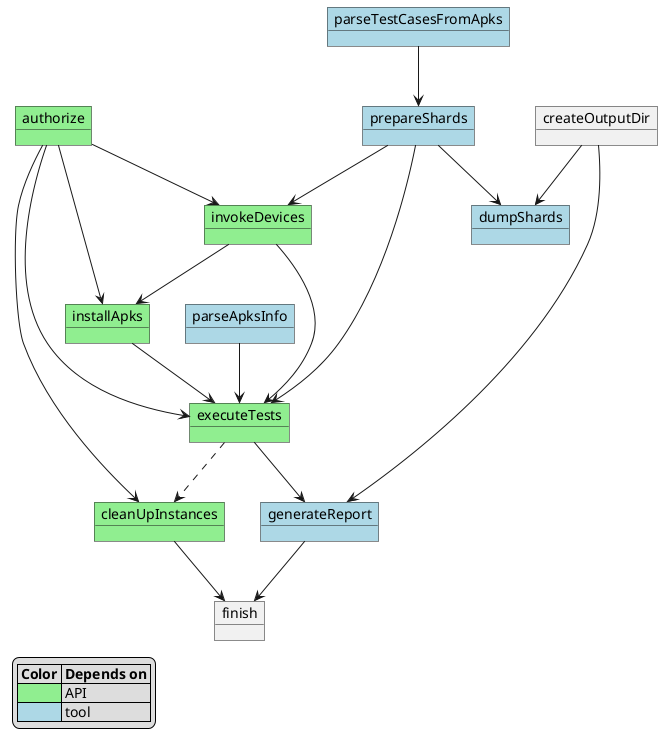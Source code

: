 @startuml
'https://plantuml.com/activity-diagram-beta

'left to right direction

legend left
  |= Color |= Depends on |
  |<#LightGreen>| API |
  |<#LightBlue>| tool |
end legend

object authorize #LightGreen
object parseTestCasesFromApks #LightBlue
object createOutputDir
object prepareShards #LightBlue
object dumpShards #LightBlue
object invokeDevices #LightGreen
object installApks #LightGreen
object parseApksInfo #LightBlue
object executeTests #LightGreen
object cleanUpInstances #LightGreen
object generateReport #LightBlue
object finish

prepareShards --> invokeDevices

prepareShards --> dumpShards
parseTestCasesFromApks --> prepareShards
authorize --> invokeDevices
authorize --> installApks
authorize --> executeTests
authorize --> cleanUpInstances
invokeDevices --> installApks
invokeDevices --> executeTests
createOutputDir --> dumpShards
createOutputDir --> generateReport
prepareShards --> executeTests
parseApksInfo --> executeTests
installApks --> executeTests
executeTests --> generateReport
executeTests ..> cleanUpInstances
cleanUpInstances --> finish
generateReport --> finish

@enduml

